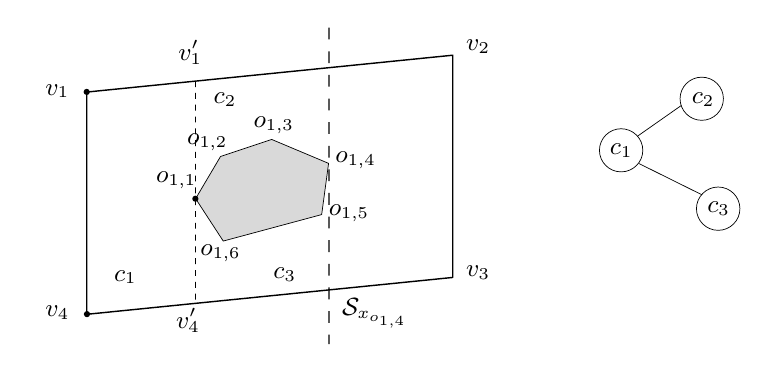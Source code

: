
\definecolor{cD9D9D9}{RGB}{217,217,217}
\small
\def \globalscale {1.0}
\begin{tikzpicture}[y=0.80pt, x=0.80pt, yscale=-\globalscale, xscale=\globalscale, inner sep=0pt, outer sep=0pt]
\path[draw=black,line join=round,line width=0.512pt] (18.658,29.406) -- (183.987,12.759) -- (183.987,113.138) -- (18.658,129.785) -- (18.658,29.406) -- cycle;

\path[draw=black,fill=black,line join=round,line width=0.512pt] (18.644,28.268) .. controls (19.232,28.268) and (19.709,28.745) .. (19.709,29.334) .. controls (19.709,29.922) and (19.232,30.399) .. (18.644,30.399) .. controls (18.056,30.399) and (17.579,29.922) .. (17.579,29.334) .. controls (17.579,28.745) and (18.056,28.268) .. (18.644,28.268) -- cycle;

\path[draw=black,fill=cD9D9D9,line join=round,line width=0.256pt] (67.836,77.547) -- (79.101,58.483) -- (102.188,50.797) -- (127.894,61.607) -- (124.775,84.743) -- (80.321,96.702) -- (67.836,77.547) -- cycle;

\path[draw=black,fill=black,line join=round,line width=0.512pt] (18.758,128.64) .. controls (19.346,128.64) and (19.823,129.117) .. (19.823,129.705) .. controls (19.823,130.293) and (19.346,130.77) .. (18.758,130.77) .. controls (18.169,130.77) and (17.692,130.293) .. (17.692,129.705) .. controls (17.692,129.117) and (18.169,128.64) .. (18.758,128.64) -- cycle;

\path[cm={{1.0,0.0,0.0,1.0,(0.0,32.0)}}] (0.0,0.0) node[above right] () {$v_1$};

\path[cm={{1.0,0.0,0.0,1.0,(0.0,132.0)}}] (0.0,0.0) node[above right] () {$v_4$};

\path[cm={{1.0,0.0,0.0,1.0,(190.0,12.0)}}] (0.0,0.0) node[above right] () {$v_2$};

\path[cm={{1.0,0.0,0.0,1.0,(190.0,114.0)}}] (0.0,0.0) node[above right] () {$v_3$};

\path[cm={{1.0,0.0,0.0,1.0,(50.0,73.0)}}] (0.0,0.0) node[above right] () {$o_{1,1}$};

\path[cm={{1.0,0.0,0.0,1.0,(64.0,56.0)}}] (0.0,0.0) node[above right] () {$o_{1,2}$};

\path[cm={{1.0,0.0,0.0,1.0,(94.0,48.0)}}] (0.0,0.0) node[above right] () {$o_{1,3}$};

\path[cm={{1.0,0.0,0.0,1.0,(131.0,64.0)}}] (0.0,0.0) node[above right] () {$o_{1,4}$};

\path[cm={{1.0,0.0,0.0,1.0,(128.0,88.0)}}] (0.0,0.0) node[above right] () {$o_{1,5}$};

\path[cm={{1.0,0.0,0.0,1.0,(70.0,106.0)}}] (0.0,0.0) node[above right] () {$o_{1,6}$};

\path[fill=black,line join=round,line width=0.256pt] (128.396,10.987) -- (128.396,16.32) -- (127.756,16.32) -- (127.756,10.987) -- (128.396,10.987) -- cycle(128.396,21.653) -- (128.396,26.987) -- (127.756,26.987) -- (127.756,21.653) -- (128.396,21.653) -- cycle(128.396,32.32) -- (128.396,37.653) -- (127.756,37.653) -- (127.756,32.32) -- (128.396,32.32) -- cycle(128.396,42.987) -- (128.396,48.32) -- (127.756,48.32) -- (127.756,42.987) -- (128.396,42.987) -- cycle(128.396,53.653) -- (128.396,58.987) -- (127.756,58.987) -- (127.756,53.653) -- (128.396,53.653) -- cycle(128.396,64.32) -- (128.396,69.653) -- (127.756,69.653) -- (127.756,64.32) -- (128.396,64.32) -- cycle(128.396,74.987) -- (128.396,80.32) -- (127.756,80.32) -- (127.756,74.987) -- (128.396,74.987) -- cycle(128.396,85.653) -- (128.396,90.987) -- (127.756,90.987) -- (127.756,85.653) -- (128.396,85.653) -- cycle(128.396,96.32) -- (128.396,101.653) -- (127.756,101.653) -- (127.756,96.32) -- (128.396,96.32) -- cycle(128.396,106.987) -- (128.396,112.32) -- (127.756,112.32) -- (127.756,106.987) -- (128.396,106.987) -- cycle(128.396,117.653) -- (128.396,122.987) -- (127.756,122.987) -- (127.756,117.653) -- (128.396,117.653) -- cycle(128.396,128.32) -- (128.396,133.653) -- (127.756,133.653) -- (127.756,128.32) -- (128.396,128.32) -- cycle(128.396,138.987) -- (128.396,143.215) -- (127.756,143.215) -- (127.756,138.987) -- (128.396,138.987) -- cycle(128.396,0.32) -- (128.396,5.653) -- (127.756,5.653) -- (127.756,0.32) -- (128.396,0.32) -- cycle;

\path[fill=black,line join=round,line width=0.256pt] (67.951,29.799) -- (67.951,32.466) -- (67.631,32.466) -- (67.631,29.799) -- (67.951,29.799) -- cycle(67.951,35.133) -- (67.951,37.8) -- (67.631,37.8) -- (67.631,35.133) -- (67.951,35.133) -- cycle(67.951,40.466) -- (67.951,43.133) -- (67.631,43.133) -- (67.631,40.466) -- (67.951,40.466) -- cycle(67.951,45.8) -- (67.951,48.466) -- (67.631,48.466) -- (67.631,45.8) -- (67.951,45.8) -- cycle(67.951,51.133) -- (67.951,53.8) -- (67.631,53.8) -- (67.631,51.133) -- (67.951,51.133) -- cycle(67.951,56.466) -- (67.951,59.133) -- (67.631,59.133) -- (67.631,56.466) -- (67.951,56.466) -- cycle(67.951,61.8) -- (67.951,64.466) -- (67.631,64.466) -- (67.631,61.8) -- (67.951,61.8) -- cycle(67.951,67.133) -- (67.951,69.799) -- (67.631,69.799) -- (67.631,67.133) -- (67.951,67.133) -- cycle(67.951,72.466) -- (67.951,75.133) -- (67.631,75.133) -- (67.631,72.466) -- (67.951,72.466) -- cycle(67.951,77.799) -- (67.951,80.466) -- (67.631,80.466) -- (67.631,77.799) -- (67.951,77.799) -- cycle(67.951,83.133) -- (67.951,85.799) -- (67.631,85.799) -- (67.631,83.133) -- (67.951,83.133) -- cycle(67.951,88.466) -- (67.951,91.133) -- (67.631,91.133) -- (67.631,88.466) -- (67.951,88.466) -- cycle(67.951,93.799) -- (67.951,96.466) -- (67.631,96.466) -- (67.631,93.799) -- (67.951,93.799) -- cycle(67.951,99.133) -- (67.951,101.8) -- (67.631,101.8) -- (67.631,99.133) -- (67.951,99.133) -- cycle(67.951,104.466) -- (67.951,107.133) -- (67.631,107.133) -- (67.631,104.466) -- (67.951,104.466) -- cycle(67.951,109.8) -- (67.951,112.466) -- (67.631,112.466) -- (67.631,109.8) -- (67.951,109.8) -- cycle(67.951,115.133) -- (67.951,117.8) -- (67.631,117.8) -- (67.631,115.133) -- (67.951,115.133) -- cycle(67.951,120.466) -- (67.951,123.133) -- (67.631,123.133) -- (67.631,120.466) -- (67.951,120.466) -- cycle(67.951,24.466) -- (67.951,27.133) -- (67.631,27.133) -- (67.631,24.466) -- (67.951,24.466) -- cycle;



\path[draw=black,fill=black,line join=round,line width=0.512pt] (67.72,76.512) .. controls (68.308,76.512) and (68.785,76.989) .. (68.785,77.577) .. controls (68.785,78.166) and (68.308,78.643) .. (67.72,78.643) .. controls (67.131,78.643) and (66.654,78.166) .. (66.654,77.577) .. controls (66.654,76.989) and (67.131,76.512) .. (67.72,76.512) -- cycle;



\path[cm={{1.0,0.0,0.0,1.0,(134.0,136.0)}}] (0.0,0.0) node[above right] () {$\mathcal{S}_{x_{o_{1,4}}}$};



\path[cm={{1.0,0.0,0.0,1.0,(60.0,17.0)}}] (0.0,0.0) node[above right] () {$v_1'$};



\path[cm={{1.0,0.0,0.0,1.0,(59.0,138.0)}}] (0.0,0.0) node[above right] () {$v_4'$};



\path[draw=black,line join=round,line width=0.256pt] (260.033,45.969) .. controls (265.441,45.969) and (269.825,50.331) .. (269.825,55.711) .. controls (269.825,61.091) and (265.441,65.453) .. (260.033,65.453) .. controls (254.625,65.453) and (250.241,61.091) .. (250.241,55.711) .. controls (250.241,50.331) and (254.625,45.969) .. (260.033,45.969) -- cycle;



\path[cm={{1.0,0.0,0.0,1.0,(255.0,59.0)}}] (0.0,0.0) node[above right] () {$c_1$};



\path[draw=black,line join=round,line width=0.256pt] (303.87,82.076) ellipse (0.276cm and 0.275cm);



\path[cm={{1.0,0.0,0.0,1.0,(299.0,85.0)}}] (0.0,0.0) node[above right] () {$c_3$};



\path[draw=black,line join=round,line width=0.256pt] (296.443,22.679) .. controls (301.85,22.679) and (306.234,27.04) .. (306.234,32.42) .. controls (306.234,37.801) and (301.85,42.162) .. (296.443,42.162) .. controls (291.035,42.162) and (286.651,37.801) .. (286.651,32.42) .. controls (286.651,27.04) and (291.035,22.679) .. (296.443,22.679) -- cycle;

\path[cm={{1.0,0.0,0.0,1.0,(292.0,36.0)}}] (0.0,0.0) node[above right] () {$c_2$};

\path[draw=black,line join=round,line width=0.256pt] (267.99,61.641) -- (296.523,75.8);

\path[draw=black,line join=round,line width=0.256pt] (267.51,49.269) -- (287.19,35.482);

\path[cm={{1.0,0.0,0.0,1.0,(31.0,116.0)}}] (0.0,0.0) node[above right] () {$c_1$};

\path[cm={{1.0,0.0,0.0,1.0,(76.0,36.0)}}] (0.0,0.0) node[above right] () {$c_2$};

\path[cm={{1.0,0.0,0.0,1.0,(103.0,115.0)}}] (0.0,0.0) node[above right] () {$c_3$};

\end{tikzpicture}

